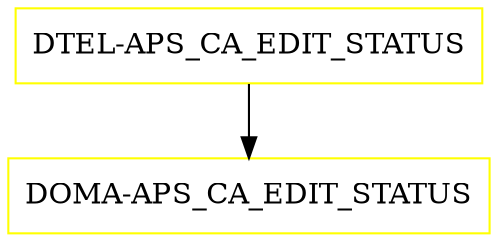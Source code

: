 digraph G {
  "DTEL-APS_CA_EDIT_STATUS" [shape=box,color=yellow];
  "DOMA-APS_CA_EDIT_STATUS" [shape=box,color=yellow,URL="./DOMA_APS_CA_EDIT_STATUS.html"];
  "DTEL-APS_CA_EDIT_STATUS" -> "DOMA-APS_CA_EDIT_STATUS";
}
